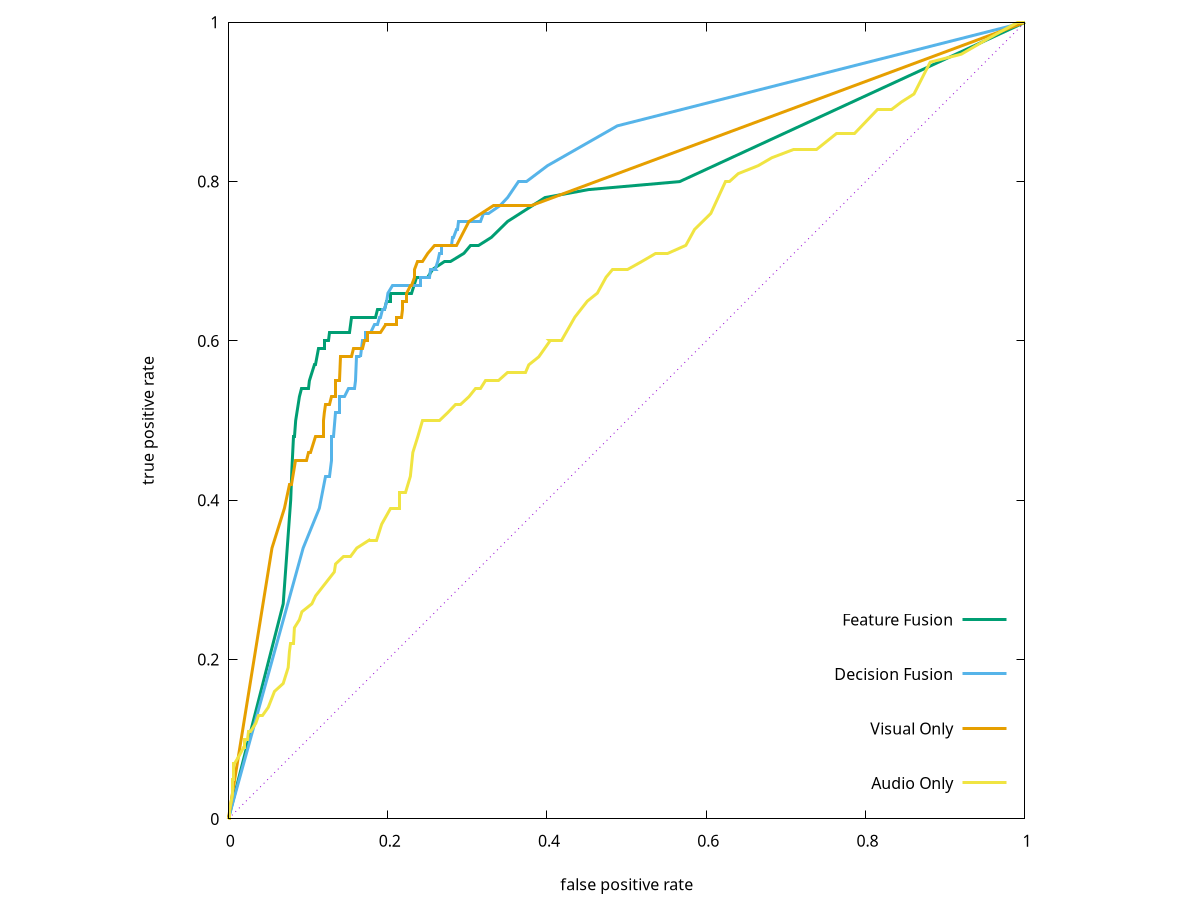 #genearted by plot_roc.sh
set term tikz size 10,10
#set title 'mug'
set key right bottom spacing 2.5
set xlabel 'false positive rate' offset 0,-.5
set ylabel 'true positive rate' offset -2,0
set size square
plot x dt 3 notitle, '-' w l lw 3 title 'Feature Fusion', '-' w l lw 3 title 'Decision Fusion', '-' w l lw 3 title 'Visual Only', '-' w l lw 3 title 'Audio Only'
1.00000 1.00000
0.56651 0.80000
0.45227 0.79000
0.39750 0.78000
0.35055 0.75000
0.33020 0.73000
0.31455 0.72000
0.30360 0.72000
0.29577 0.71000
0.27856 0.70000
0.27074 0.70000
0.25665 0.69000
0.25039 0.68000
0.24257 0.68000
0.23631 0.68000
0.23318 0.67000
0.23005 0.66000
0.21909 0.66000
0.21596 0.66000
0.21127 0.66000
0.20344 0.66000
0.20344 0.65000
0.19875 0.65000
0.19562 0.64000
0.19249 0.64000
0.18779 0.64000
0.18466 0.63000
0.18310 0.63000
0.18310 0.63000
0.18153 0.63000
0.17997 0.63000
0.17684 0.63000
0.17214 0.63000
0.17058 0.63000
0.16901 0.63000
0.16588 0.63000
0.16275 0.63000
0.15962 0.63000
0.15649 0.63000
0.15493 0.63000
0.15336 0.62000
0.15180 0.61000
0.15023 0.61000
0.14710 0.61000
0.14554 0.61000
0.14397 0.61000
0.14241 0.61000
0.14085 0.61000
0.13772 0.61000
0.13772 0.61000
0.13615 0.61000
0.13459 0.61000
0.13146 0.61000
0.12833 0.61000
0.12833 0.61000
0.12676 0.61000
0.12520 0.60000
0.12050 0.60000
0.12050 0.59000
0.11894 0.59000
0.11581 0.59000
0.11424 0.59000
0.11268 0.59000
0.10955 0.57000
0.10798 0.57000
0.10485 0.56000
0.10172 0.55000
0.10016 0.54000
0.09390 0.54000
0.09233 0.54000
0.08920 0.53000
0.08764 0.52000
0.08607 0.51000
0.08451 0.50000
0.08294 0.48000
0.08138 0.48000
0.07981 0.44000
0.07825 0.40000
0.06886 0.27000
0.00000 0.00000
e
1.00000 1.00000
0.48826 0.87000
0.40063 0.82000
0.37402 0.80000
0.36463 0.80000
0.35055 0.78000
0.34116 0.77000
0.32707 0.76000
0.32081 0.76000
0.31612 0.75000
0.30829 0.75000
0.30516 0.75000
0.29890 0.75000
0.29734 0.75000
0.29577 0.75000
0.28951 0.75000
0.28795 0.74000
0.28638 0.74000
0.28326 0.73000
0.28169 0.73000
0.28013 0.72000
0.27543 0.72000
0.27230 0.72000
0.27074 0.72000
0.26917 0.72000
0.26761 0.72000
0.26761 0.71000
0.26448 0.71000
0.26291 0.70000
0.25978 0.69000
0.25978 0.69000
0.25352 0.69000
0.25196 0.68000
0.24726 0.68000
0.24413 0.68000
0.24257 0.68000
0.24257 0.68000
0.24100 0.68000
0.24100 0.67000
0.23944 0.67000
0.23631 0.67000
0.23474 0.67000
0.23005 0.67000
0.22692 0.67000
0.22379 0.67000
0.22222 0.67000
0.21909 0.67000
0.21753 0.67000
0.21440 0.67000
0.21127 0.67000
0.20970 0.67000
0.20657 0.67000
0.20031 0.66000
0.19875 0.65000
0.19875 0.65000
0.19562 0.64000
0.19405 0.64000
0.19092 0.63000
0.18936 0.63000
0.18779 0.62000
0.18466 0.62000
0.18310 0.62000
0.17840 0.61000
0.17840 0.61000
0.17684 0.61000
0.17527 0.61000
0.17214 0.61000
0.17214 0.60000
0.17058 0.60000
0.16901 0.60000
0.16588 0.58000
0.16588 0.58000
0.16432 0.58000
0.16119 0.58000
0.15962 0.55000
0.15806 0.54000
0.15180 0.54000
0.15023 0.54000
0.14554 0.53000
0.13928 0.53000
0.13928 0.51000
0.13459 0.51000
0.13146 0.48000
0.12989 0.48000
0.12989 0.47000
0.12989 0.45000
0.12676 0.43000
0.12207 0.43000
0.11424 0.39000
0.09390 0.34000
0.00000 0.00000
e
1.00000 1.00000
0.38028 0.77000
0.33333 0.77000
0.30203 0.75000
0.28638 0.72000
0.26604 0.72000
0.26135 0.72000
0.25822 0.72000
0.25039 0.71000
0.24413 0.70000
0.23787 0.70000
0.23318 0.69000
0.23318 0.68000
0.23005 0.67000
0.22848 0.67000
0.22379 0.66000
0.22379 0.65000
0.21909 0.65000
0.21909 0.64000
0.21753 0.63000
0.21127 0.63000
0.21127 0.62000
0.20970 0.62000
0.20657 0.62000
0.20501 0.62000
0.20188 0.62000
0.20031 0.62000
0.19718 0.62000
0.19718 0.62000
0.19092 0.61000
0.18936 0.61000
0.18623 0.61000
0.18466 0.61000
0.18310 0.61000
0.17997 0.61000
0.17527 0.61000
0.17527 0.60000
0.17058 0.60000
0.16901 0.59000
0.16432 0.59000
0.16119 0.59000
0.15962 0.59000
0.15806 0.59000
0.15649 0.59000
0.15493 0.58000
0.14867 0.58000
0.14710 0.58000
0.14554 0.58000
0.14397 0.58000
0.14397 0.58000
0.14085 0.58000
0.13928 0.55000
0.13772 0.55000
0.13615 0.55000
0.13459 0.55000
0.13459 0.54000
0.13459 0.53000
0.13459 0.53000
0.13146 0.53000
0.12989 0.53000
0.12676 0.52000
0.12520 0.52000
0.12207 0.52000
0.12050 0.51000
0.11894 0.50000
0.11894 0.48000
0.11737 0.48000
0.11581 0.48000
0.11424 0.48000
0.11111 0.48000
0.10955 0.48000
0.10329 0.46000
0.10016 0.46000
0.09859 0.45000
0.09546 0.45000
0.09390 0.45000
0.09233 0.45000
0.08920 0.45000
0.08451 0.45000
0.07981 0.42000
0.07668 0.42000
0.07042 0.39000
0.05477 0.34000
0.00000 0.00000
e
1.00000 1.00000
0.99061 1.00000
0.95462 0.98000
0.92019 0.96000
0.88106 0.95000
0.86072 0.91000
0.84507 0.90000
0.83255 0.89000
0.81534 0.89000
0.78560 0.86000
0.76369 0.86000
0.73865 0.84000
0.70892 0.84000
0.68232 0.83000
0.66510 0.82000
0.64006 0.81000
0.62911 0.80000
0.62441 0.80000
0.60563 0.76000
0.58529 0.74000
0.57433 0.72000
0.55086 0.71000
0.53678 0.71000
0.51956 0.70000
0.50078 0.69000
0.48200 0.69000
0.47418 0.68000
0.46322 0.66000
0.45070 0.65000
0.43505 0.63000
0.41784 0.60000
0.40376 0.60000
0.40376 0.60000
0.38967 0.58000
0.37715 0.57000
0.37246 0.56000
0.36463 0.56000
0.35368 0.56000
0.35055 0.56000
0.33959 0.55000
0.33646 0.55000
0.32238 0.55000
0.31612 0.54000
0.30986 0.54000
0.30203 0.53000
0.29108 0.52000
0.28482 0.52000
0.27543 0.51000
0.26448 0.50000
0.25665 0.50000
0.24413 0.50000
0.23787 0.48000
0.23161 0.46000
0.22848 0.43000
0.22222 0.41000
0.22066 0.41000
0.21440 0.41000
0.21440 0.39000
0.21283 0.39000
0.20344 0.39000
0.19249 0.37000
0.18623 0.35000
0.17684 0.35000
0.17684 0.35000
0.16119 0.34000
0.15336 0.33000
0.14867 0.33000
0.14397 0.33000
0.13459 0.32000
0.13302 0.31000
0.11737 0.29000
0.10955 0.28000
0.10485 0.27000
0.09233 0.26000
0.09233 0.26000
0.08920 0.25000
0.08294 0.24000
0.08138 0.22000
0.07825 0.22000
0.07668 0.21000
0.07512 0.19000
0.06886 0.17000
0.05790 0.16000
0.05008 0.14000
0.04225 0.13000
0.03756 0.13000
0.03443 0.12000
0.02817 0.11000
0.02504 0.11000
0.02347 0.10000
0.02034 0.10000
0.02034 0.09000
0.01878 0.09000
0.01408 0.08000
0.00782 0.07000
0.00626 0.07000
0.00626 0.05000
0.00469 0.05000
0.00469 0.04000
0.00469 0.03000
0.00156 0.01000
0.00156 0.00000
0.00000 0.00000
0.00000 0.00000
e
